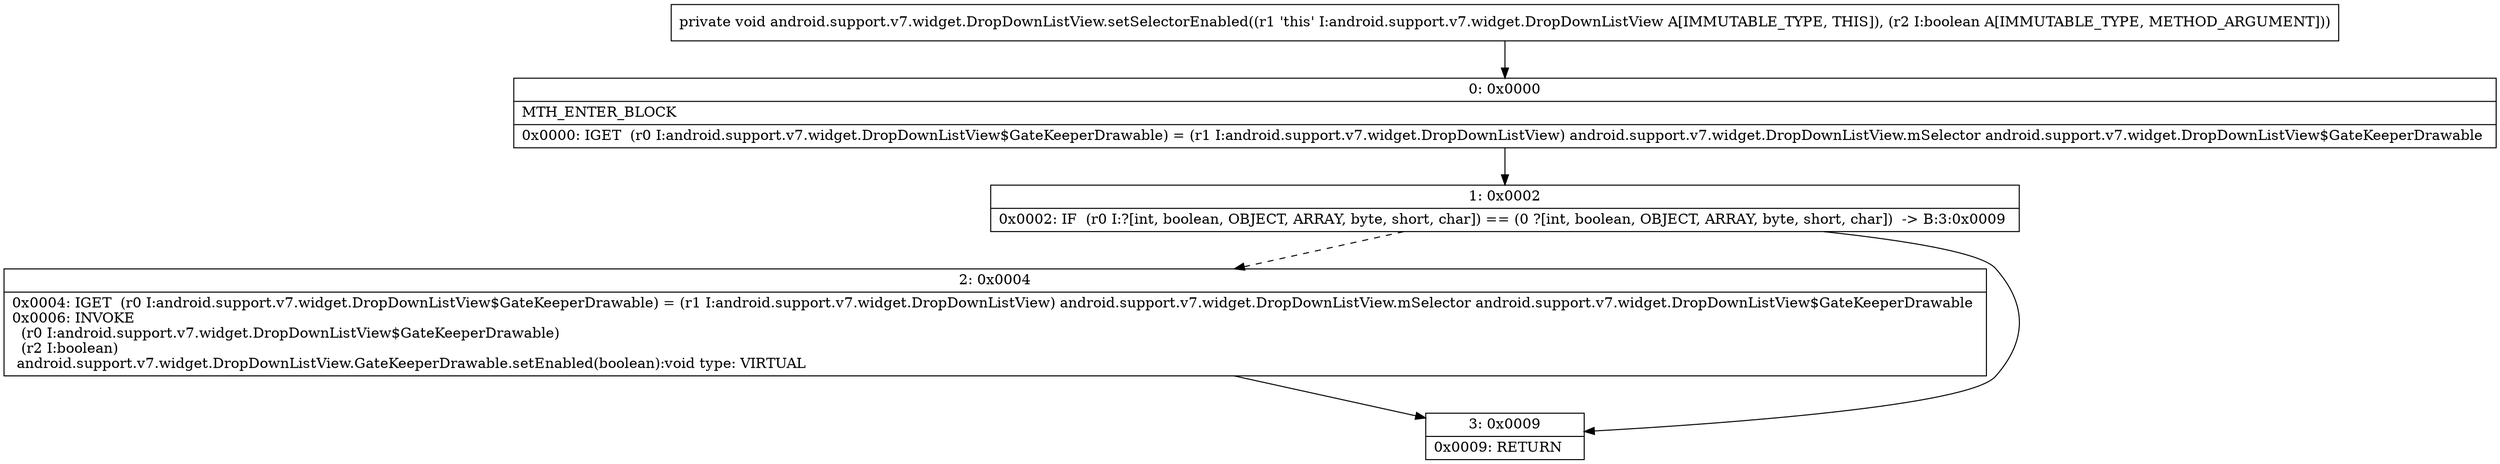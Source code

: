 digraph "CFG forandroid.support.v7.widget.DropDownListView.setSelectorEnabled(Z)V" {
Node_0 [shape=record,label="{0\:\ 0x0000|MTH_ENTER_BLOCK\l|0x0000: IGET  (r0 I:android.support.v7.widget.DropDownListView$GateKeeperDrawable) = (r1 I:android.support.v7.widget.DropDownListView) android.support.v7.widget.DropDownListView.mSelector android.support.v7.widget.DropDownListView$GateKeeperDrawable \l}"];
Node_1 [shape=record,label="{1\:\ 0x0002|0x0002: IF  (r0 I:?[int, boolean, OBJECT, ARRAY, byte, short, char]) == (0 ?[int, boolean, OBJECT, ARRAY, byte, short, char])  \-\> B:3:0x0009 \l}"];
Node_2 [shape=record,label="{2\:\ 0x0004|0x0004: IGET  (r0 I:android.support.v7.widget.DropDownListView$GateKeeperDrawable) = (r1 I:android.support.v7.widget.DropDownListView) android.support.v7.widget.DropDownListView.mSelector android.support.v7.widget.DropDownListView$GateKeeperDrawable \l0x0006: INVOKE  \l  (r0 I:android.support.v7.widget.DropDownListView$GateKeeperDrawable)\l  (r2 I:boolean)\l android.support.v7.widget.DropDownListView.GateKeeperDrawable.setEnabled(boolean):void type: VIRTUAL \l}"];
Node_3 [shape=record,label="{3\:\ 0x0009|0x0009: RETURN   \l}"];
MethodNode[shape=record,label="{private void android.support.v7.widget.DropDownListView.setSelectorEnabled((r1 'this' I:android.support.v7.widget.DropDownListView A[IMMUTABLE_TYPE, THIS]), (r2 I:boolean A[IMMUTABLE_TYPE, METHOD_ARGUMENT])) }"];
MethodNode -> Node_0;
Node_0 -> Node_1;
Node_1 -> Node_2[style=dashed];
Node_1 -> Node_3;
Node_2 -> Node_3;
}

